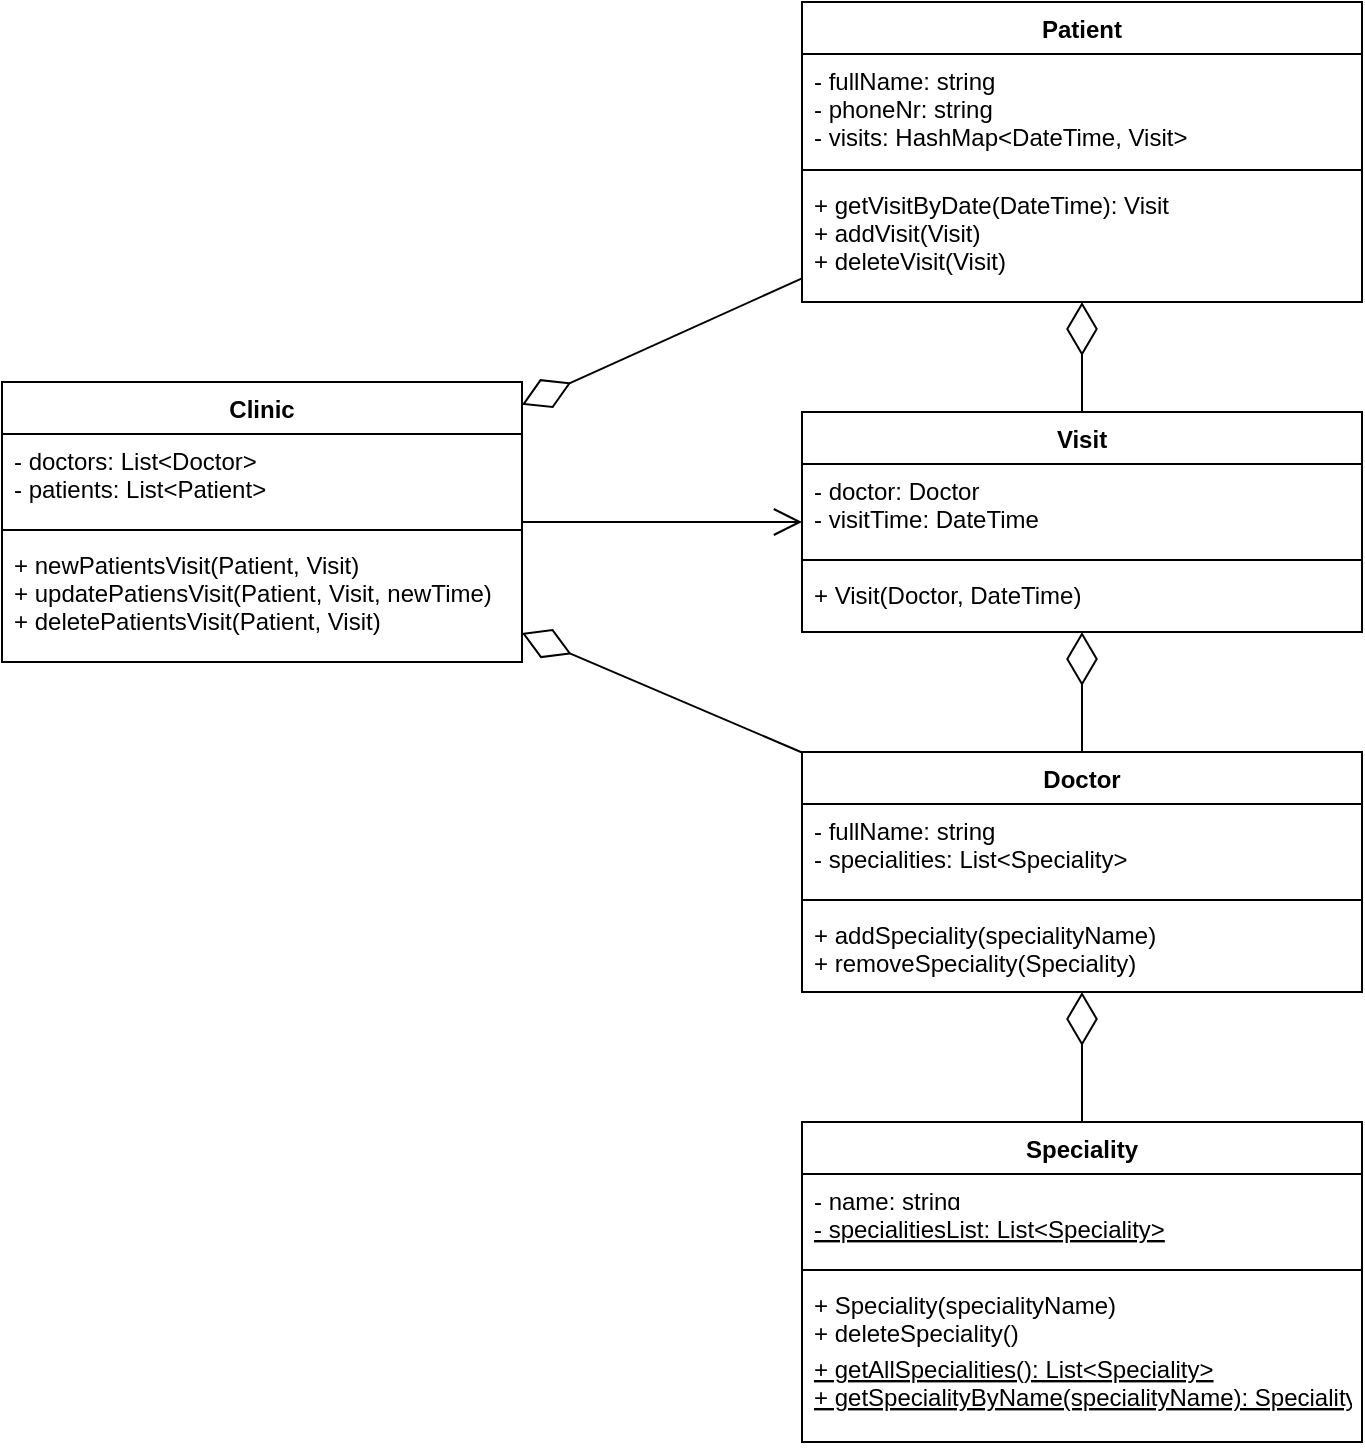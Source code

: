 <mxfile version="20.8.20" type="device"><diagram id="C5RBs43oDa-KdzZeNtuy" name="Page-1"><mxGraphModel dx="2074" dy="1124" grid="1" gridSize="10" guides="1" tooltips="1" connect="1" arrows="1" fold="1" page="1" pageScale="1" pageWidth="827" pageHeight="1169" math="0" shadow="0"><root><mxCell id="WIyWlLk6GJQsqaUBKTNV-0"/><mxCell id="WIyWlLk6GJQsqaUBKTNV-1" parent="WIyWlLk6GJQsqaUBKTNV-0"/><mxCell id="suKdYbKupxVYyKbZttav-0" value="Сlinic" style="swimlane;fontStyle=1;align=center;verticalAlign=top;childLayout=stackLayout;horizontal=1;startSize=26;horizontalStack=0;resizeParent=1;resizeParentMax=0;resizeLast=0;collapsible=1;marginBottom=0;" vertex="1" parent="WIyWlLk6GJQsqaUBKTNV-1"><mxGeometry x="74" y="390" width="260" height="140" as="geometry"/></mxCell><mxCell id="suKdYbKupxVYyKbZttav-1" value="- doctors: List&lt;Doctor&gt;&#10;- patients: List&lt;Patient&gt;" style="text;strokeColor=none;fillColor=none;align=left;verticalAlign=top;spacingLeft=4;spacingRight=4;overflow=hidden;rotatable=0;points=[[0,0.5],[1,0.5]];portConstraint=eastwest;" vertex="1" parent="suKdYbKupxVYyKbZttav-0"><mxGeometry y="26" width="260" height="44" as="geometry"/></mxCell><mxCell id="suKdYbKupxVYyKbZttav-2" value="" style="line;strokeWidth=1;fillColor=none;align=left;verticalAlign=middle;spacingTop=-1;spacingLeft=3;spacingRight=3;rotatable=0;labelPosition=right;points=[];portConstraint=eastwest;strokeColor=inherit;" vertex="1" parent="suKdYbKupxVYyKbZttav-0"><mxGeometry y="70" width="260" height="8" as="geometry"/></mxCell><mxCell id="suKdYbKupxVYyKbZttav-25" value="+ newPatientsVisit(Patient, Visit)&#10;+ updatePatiensVisit(Patient, Visit, newTime)&#10;+ deletePatientsVisit(Patient, Visit)" style="text;strokeColor=none;fillColor=none;align=left;verticalAlign=top;spacingLeft=4;spacingRight=4;overflow=hidden;rotatable=0;points=[[0,0.5],[1,0.5]];portConstraint=eastwest;" vertex="1" parent="suKdYbKupxVYyKbZttav-0"><mxGeometry y="78" width="260" height="62" as="geometry"/></mxCell><mxCell id="suKdYbKupxVYyKbZttav-5" value="Doctor" style="swimlane;fontStyle=1;align=center;verticalAlign=top;childLayout=stackLayout;horizontal=1;startSize=26;horizontalStack=0;resizeParent=1;resizeParentMax=0;resizeLast=0;collapsible=1;marginBottom=0;" vertex="1" parent="WIyWlLk6GJQsqaUBKTNV-1"><mxGeometry x="474" y="575" width="280" height="120" as="geometry"/></mxCell><mxCell id="suKdYbKupxVYyKbZttav-6" value="- fullName: string&#10;- specialities: List&lt;Speciality&gt;" style="text;strokeColor=none;fillColor=none;align=left;verticalAlign=top;spacingLeft=4;spacingRight=4;overflow=hidden;rotatable=0;points=[[0,0.5],[1,0.5]];portConstraint=eastwest;" vertex="1" parent="suKdYbKupxVYyKbZttav-5"><mxGeometry y="26" width="280" height="44" as="geometry"/></mxCell><mxCell id="suKdYbKupxVYyKbZttav-7" value="" style="line;strokeWidth=1;fillColor=none;align=left;verticalAlign=middle;spacingTop=-1;spacingLeft=3;spacingRight=3;rotatable=0;labelPosition=right;points=[];portConstraint=eastwest;strokeColor=inherit;" vertex="1" parent="suKdYbKupxVYyKbZttav-5"><mxGeometry y="70" width="280" height="8" as="geometry"/></mxCell><mxCell id="suKdYbKupxVYyKbZttav-23" value="+ addSpeciality(specialityName)&#10;+ removeSpeciality(Speciality)" style="text;strokeColor=none;fillColor=none;align=left;verticalAlign=top;spacingLeft=4;spacingRight=4;overflow=hidden;rotatable=0;points=[[0,0.5],[1,0.5]];portConstraint=eastwest;" vertex="1" parent="suKdYbKupxVYyKbZttav-5"><mxGeometry y="78" width="280" height="42" as="geometry"/></mxCell><mxCell id="suKdYbKupxVYyKbZttav-9" value="Patient" style="swimlane;fontStyle=1;align=center;verticalAlign=top;childLayout=stackLayout;horizontal=1;startSize=26;horizontalStack=0;resizeParent=1;resizeParentMax=0;resizeLast=0;collapsible=1;marginBottom=0;" vertex="1" parent="WIyWlLk6GJQsqaUBKTNV-1"><mxGeometry x="474" y="200" width="280" height="150" as="geometry"/></mxCell><mxCell id="suKdYbKupxVYyKbZttav-10" value="- fullName: string&#10;- phoneNr: string&#10;- visits: HashMap&lt;DateTime, Visit&gt;" style="text;strokeColor=none;fillColor=none;align=left;verticalAlign=top;spacingLeft=4;spacingRight=4;overflow=hidden;rotatable=0;points=[[0,0.5],[1,0.5]];portConstraint=eastwest;" vertex="1" parent="suKdYbKupxVYyKbZttav-9"><mxGeometry y="26" width="280" height="54" as="geometry"/></mxCell><mxCell id="suKdYbKupxVYyKbZttav-11" value="" style="line;strokeWidth=1;fillColor=none;align=left;verticalAlign=middle;spacingTop=-1;spacingLeft=3;spacingRight=3;rotatable=0;labelPosition=right;points=[];portConstraint=eastwest;strokeColor=inherit;" vertex="1" parent="suKdYbKupxVYyKbZttav-9"><mxGeometry y="80" width="280" height="8" as="geometry"/></mxCell><mxCell id="suKdYbKupxVYyKbZttav-22" value="+ getVisitByDate(DateTime): Visit&#10;+ addVisit(Visit)&#10;+ deleteVisit(Visit)" style="text;strokeColor=none;fillColor=none;align=left;verticalAlign=top;spacingLeft=4;spacingRight=4;overflow=hidden;rotatable=0;points=[[0,0.5],[1,0.5]];portConstraint=eastwest;" vertex="1" parent="suKdYbKupxVYyKbZttav-9"><mxGeometry y="88" width="280" height="62" as="geometry"/></mxCell><mxCell id="suKdYbKupxVYyKbZttav-13" value="Visit&#10;    " style="swimlane;fontStyle=1;align=center;verticalAlign=top;childLayout=stackLayout;horizontal=1;startSize=26;horizontalStack=0;resizeParent=1;resizeParentMax=0;resizeLast=0;collapsible=1;marginBottom=0;" vertex="1" parent="WIyWlLk6GJQsqaUBKTNV-1"><mxGeometry x="474" y="405" width="280" height="110" as="geometry"/></mxCell><mxCell id="suKdYbKupxVYyKbZttav-14" value="- doctor: Doctor&#10;- visitTime: DateTime" style="text;strokeColor=none;fillColor=none;align=left;verticalAlign=top;spacingLeft=4;spacingRight=4;overflow=hidden;rotatable=0;points=[[0,0.5],[1,0.5]];portConstraint=eastwest;" vertex="1" parent="suKdYbKupxVYyKbZttav-13"><mxGeometry y="26" width="280" height="44" as="geometry"/></mxCell><mxCell id="suKdYbKupxVYyKbZttav-15" value="" style="line;strokeWidth=1;fillColor=none;align=left;verticalAlign=middle;spacingTop=-1;spacingLeft=3;spacingRight=3;rotatable=0;labelPosition=right;points=[];portConstraint=eastwest;strokeColor=inherit;" vertex="1" parent="suKdYbKupxVYyKbZttav-13"><mxGeometry y="70" width="280" height="8" as="geometry"/></mxCell><mxCell id="suKdYbKupxVYyKbZttav-21" value="+ Visit(Doctor, DateTime)" style="text;strokeColor=none;fillColor=none;align=left;verticalAlign=top;spacingLeft=4;spacingRight=4;overflow=hidden;rotatable=0;points=[[0,0.5],[1,0.5]];portConstraint=eastwest;" vertex="1" parent="suKdYbKupxVYyKbZttav-13"><mxGeometry y="78" width="280" height="32" as="geometry"/></mxCell><mxCell id="suKdYbKupxVYyKbZttav-17" value="Speciality" style="swimlane;fontStyle=1;align=center;verticalAlign=top;childLayout=stackLayout;horizontal=1;startSize=26;horizontalStack=0;resizeParent=1;resizeParentMax=0;resizeLast=0;collapsible=1;marginBottom=0;" vertex="1" parent="WIyWlLk6GJQsqaUBKTNV-1"><mxGeometry x="474" y="760" width="280" height="160" as="geometry"/></mxCell><mxCell id="suKdYbKupxVYyKbZttav-18" value="- name: string" style="text;strokeColor=none;fillColor=none;align=left;verticalAlign=top;spacingLeft=4;spacingRight=4;overflow=hidden;rotatable=0;points=[[0,0.5],[1,0.5]];portConstraint=eastwest;fontStyle=0" vertex="1" parent="suKdYbKupxVYyKbZttav-17"><mxGeometry y="26" width="280" height="14" as="geometry"/></mxCell><mxCell id="suKdYbKupxVYyKbZttav-26" value="- specialitiesList: List&lt;Speciality&gt;" style="text;strokeColor=none;fillColor=none;align=left;verticalAlign=top;spacingLeft=4;spacingRight=4;overflow=hidden;rotatable=0;points=[[0,0.5],[1,0.5]];portConstraint=eastwest;fontStyle=4" vertex="1" parent="suKdYbKupxVYyKbZttav-17"><mxGeometry y="40" width="280" height="30" as="geometry"/></mxCell><mxCell id="suKdYbKupxVYyKbZttav-19" value="" style="line;strokeWidth=1;fillColor=none;align=left;verticalAlign=middle;spacingTop=-1;spacingLeft=3;spacingRight=3;rotatable=0;labelPosition=right;points=[];portConstraint=eastwest;strokeColor=inherit;" vertex="1" parent="suKdYbKupxVYyKbZttav-17"><mxGeometry y="70" width="280" height="8" as="geometry"/></mxCell><mxCell id="suKdYbKupxVYyKbZttav-29" value="+ Speciality(specialityName)&#10;+ deleteSpeciality()" style="text;strokeColor=none;fillColor=none;align=left;verticalAlign=top;spacingLeft=4;spacingRight=4;overflow=hidden;rotatable=0;points=[[0,0.5],[1,0.5]];portConstraint=eastwest;fontStyle=0" vertex="1" parent="suKdYbKupxVYyKbZttav-17"><mxGeometry y="78" width="280" height="32" as="geometry"/></mxCell><mxCell id="suKdYbKupxVYyKbZttav-24" value="+ getAllSpecialities(): List&lt;Speciality&gt;&#10;+ getSpecialityByName(specialityName): Speciality" style="text;strokeColor=none;fillColor=none;align=left;verticalAlign=top;spacingLeft=4;spacingRight=4;overflow=hidden;rotatable=0;points=[[0,0.5],[1,0.5]];portConstraint=eastwest;fontStyle=4" vertex="1" parent="suKdYbKupxVYyKbZttav-17"><mxGeometry y="110" width="280" height="50" as="geometry"/></mxCell><mxCell id="suKdYbKupxVYyKbZttav-30" value="" style="endArrow=diamondThin;endFill=0;endSize=24;html=1;rounded=0;" edge="1" parent="WIyWlLk6GJQsqaUBKTNV-1" source="suKdYbKupxVYyKbZttav-9" target="suKdYbKupxVYyKbZttav-0"><mxGeometry width="160" relative="1" as="geometry"><mxPoint x="484" y="610" as="sourcePoint"/><mxPoint x="644" y="610" as="targetPoint"/></mxGeometry></mxCell><mxCell id="suKdYbKupxVYyKbZttav-31" value="" style="endArrow=diamondThin;endFill=0;endSize=24;html=1;rounded=0;" edge="1" parent="WIyWlLk6GJQsqaUBKTNV-1" source="suKdYbKupxVYyKbZttav-5" target="suKdYbKupxVYyKbZttav-0"><mxGeometry width="160" relative="1" as="geometry"><mxPoint x="484" y="348" as="sourcePoint"/><mxPoint x="344" y="411" as="targetPoint"/></mxGeometry></mxCell><mxCell id="suKdYbKupxVYyKbZttav-32" value="" style="endArrow=open;endFill=1;endSize=12;html=1;rounded=0;" edge="1" parent="WIyWlLk6GJQsqaUBKTNV-1" source="suKdYbKupxVYyKbZttav-0" target="suKdYbKupxVYyKbZttav-13"><mxGeometry width="160" relative="1" as="geometry"><mxPoint x="484" y="610" as="sourcePoint"/><mxPoint x="644" y="610" as="targetPoint"/></mxGeometry></mxCell><mxCell id="suKdYbKupxVYyKbZttav-33" value="" style="endArrow=diamondThin;endFill=0;endSize=24;html=1;rounded=0;" edge="1" parent="WIyWlLk6GJQsqaUBKTNV-1" source="suKdYbKupxVYyKbZttav-13" target="suKdYbKupxVYyKbZttav-9"><mxGeometry width="160" relative="1" as="geometry"><mxPoint x="484" y="348" as="sourcePoint"/><mxPoint x="644" y="390" as="targetPoint"/></mxGeometry></mxCell><mxCell id="suKdYbKupxVYyKbZttav-34" value="" style="endArrow=diamondThin;endFill=0;endSize=24;html=1;rounded=0;" edge="1" parent="WIyWlLk6GJQsqaUBKTNV-1" source="suKdYbKupxVYyKbZttav-5" target="suKdYbKupxVYyKbZttav-13"><mxGeometry width="160" relative="1" as="geometry"><mxPoint x="624" y="415" as="sourcePoint"/><mxPoint x="624" y="360" as="targetPoint"/></mxGeometry></mxCell><mxCell id="suKdYbKupxVYyKbZttav-35" value="" style="endArrow=diamondThin;endFill=0;endSize=24;html=1;rounded=0;" edge="1" parent="WIyWlLk6GJQsqaUBKTNV-1" source="suKdYbKupxVYyKbZttav-17" target="suKdYbKupxVYyKbZttav-5"><mxGeometry width="160" relative="1" as="geometry"><mxPoint x="624" y="585" as="sourcePoint"/><mxPoint x="624" y="525" as="targetPoint"/></mxGeometry></mxCell></root></mxGraphModel></diagram></mxfile>